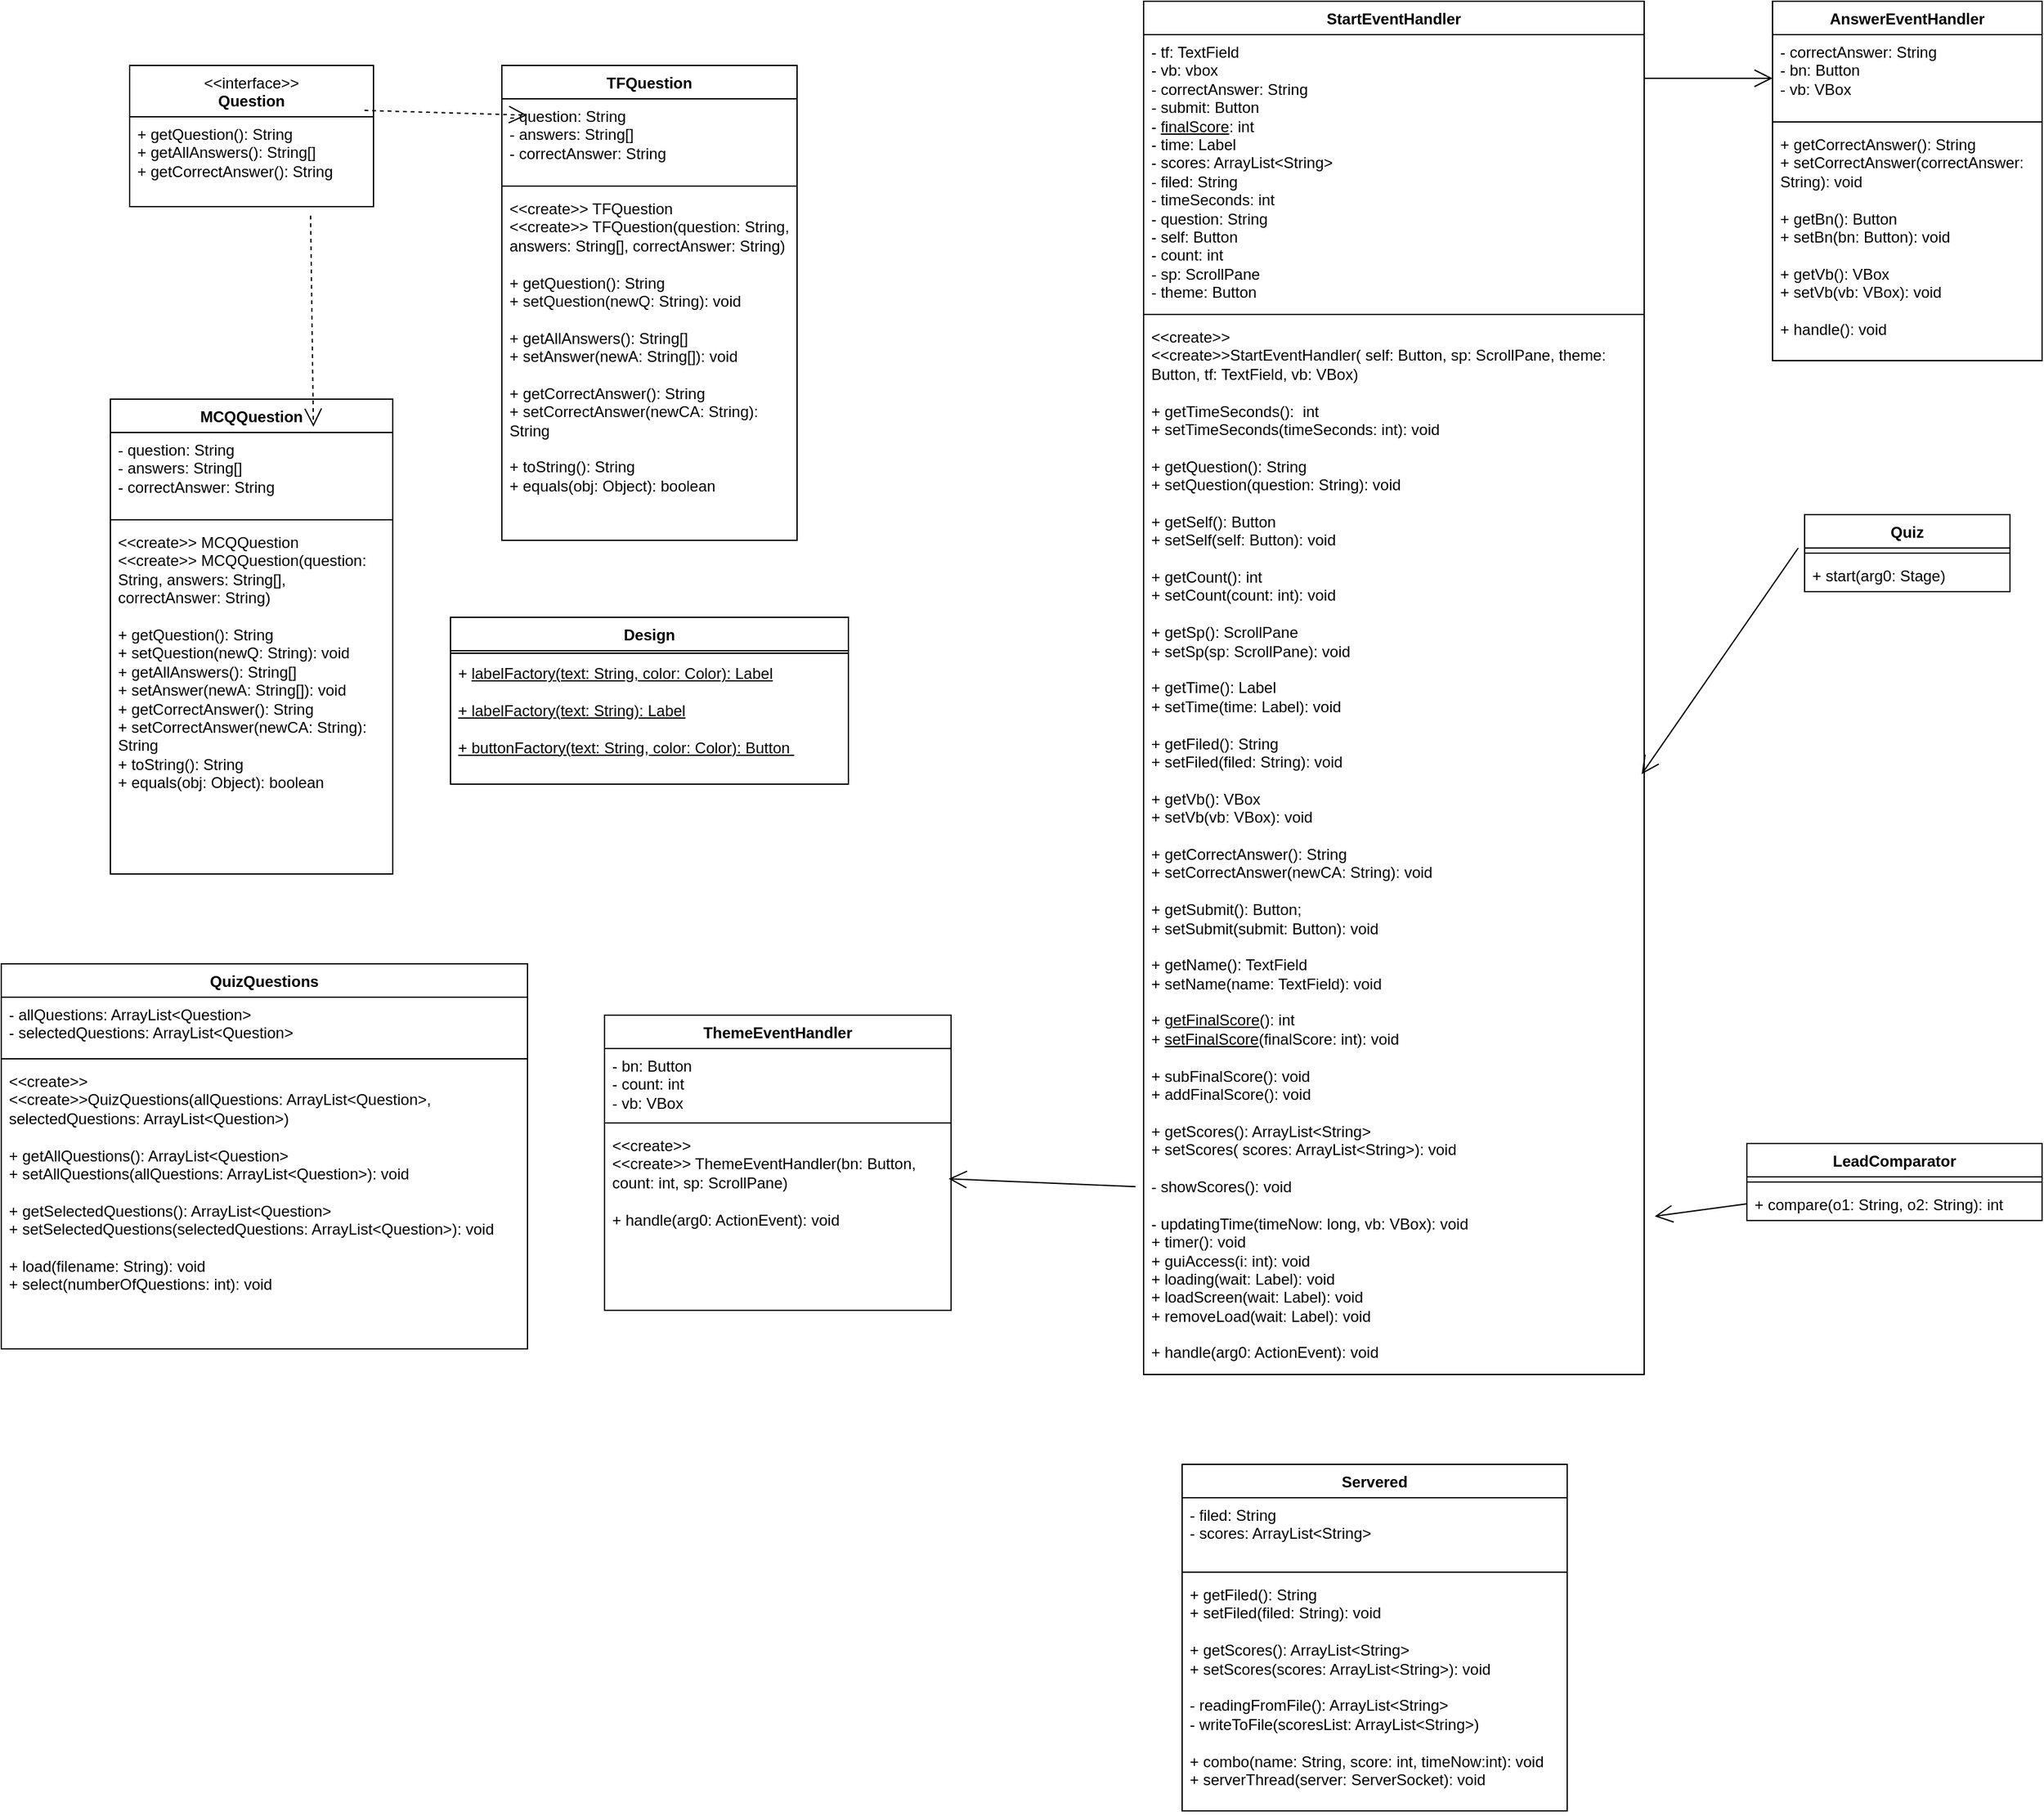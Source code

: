 <mxfile version="26.2.13" pages="2">
  <diagram id="z2S-jvWQMF_WWuArKDZR" name="Page-1">
    <mxGraphModel dx="2370" dy="1408" grid="1" gridSize="10" guides="1" tooltips="1" connect="1" arrows="1" fold="1" page="1" pageScale="1" pageWidth="850" pageHeight="1100" math="0" shadow="0">
      <root>
        <mxCell id="0" />
        <mxCell id="1" parent="0" />
        <mxCell id="svOz4ZfVZrn5yVj5O15P-2" value="&lt;span style=&quot;font-weight: normal;&quot;&gt;&amp;lt;&amp;lt;interface&amp;gt;&amp;gt;&lt;/span&gt;&lt;div&gt;Question&lt;/div&gt;" style="swimlane;fontStyle=1;align=center;verticalAlign=top;childLayout=stackLayout;horizontal=1;startSize=40;horizontalStack=0;resizeParent=1;resizeParentMax=0;resizeLast=0;collapsible=1;marginBottom=0;whiteSpace=wrap;html=1;" parent="1" vertex="1">
          <mxGeometry x="160" y="90" width="190" height="110" as="geometry" />
        </mxCell>
        <mxCell id="svOz4ZfVZrn5yVj5O15P-4" value="" style="line;strokeWidth=1;fillColor=none;align=left;verticalAlign=middle;spacingTop=-1;spacingLeft=3;spacingRight=3;rotatable=0;labelPosition=right;points=[];portConstraint=eastwest;strokeColor=inherit;" parent="svOz4ZfVZrn5yVj5O15P-2" vertex="1">
          <mxGeometry y="40" width="190" as="geometry" />
        </mxCell>
        <mxCell id="svOz4ZfVZrn5yVj5O15P-5" value="+ getQuestion(): String&lt;div&gt;+ getAllAnswers(): String[]&lt;/div&gt;&lt;div&gt;+ getCorrectAnswer(): String&lt;span style=&quot;white-space: pre;&quot;&gt;&#x9;&lt;/span&gt;&lt;/div&gt;" style="text;strokeColor=none;fillColor=none;align=left;verticalAlign=top;spacingLeft=4;spacingRight=4;overflow=hidden;rotatable=0;points=[[0,0.5],[1,0.5]];portConstraint=eastwest;whiteSpace=wrap;html=1;" parent="svOz4ZfVZrn5yVj5O15P-2" vertex="1">
          <mxGeometry y="40" width="190" height="70" as="geometry" />
        </mxCell>
        <mxCell id="svOz4ZfVZrn5yVj5O15P-7" value="MCQQuestion" style="swimlane;fontStyle=1;align=center;verticalAlign=top;childLayout=stackLayout;horizontal=1;startSize=26;horizontalStack=0;resizeParent=1;resizeParentMax=0;resizeLast=0;collapsible=1;marginBottom=0;whiteSpace=wrap;html=1;" parent="1" vertex="1">
          <mxGeometry x="145" y="350" width="220" height="370" as="geometry" />
        </mxCell>
        <mxCell id="svOz4ZfVZrn5yVj5O15P-8" value="- question: String&lt;div&gt;- answers: String[]&lt;/div&gt;&lt;div&gt;- correctAnswer: String&lt;/div&gt;" style="text;strokeColor=none;fillColor=none;align=left;verticalAlign=top;spacingLeft=4;spacingRight=4;overflow=hidden;rotatable=0;points=[[0,0.5],[1,0.5]];portConstraint=eastwest;whiteSpace=wrap;html=1;" parent="svOz4ZfVZrn5yVj5O15P-7" vertex="1">
          <mxGeometry y="26" width="220" height="64" as="geometry" />
        </mxCell>
        <mxCell id="svOz4ZfVZrn5yVj5O15P-9" value="" style="line;strokeWidth=1;fillColor=none;align=left;verticalAlign=middle;spacingTop=-1;spacingLeft=3;spacingRight=3;rotatable=0;labelPosition=right;points=[];portConstraint=eastwest;strokeColor=inherit;" parent="svOz4ZfVZrn5yVj5O15P-7" vertex="1">
          <mxGeometry y="90" width="220" height="8" as="geometry" />
        </mxCell>
        <mxCell id="svOz4ZfVZrn5yVj5O15P-10" value="&amp;lt;&amp;lt;create&amp;gt;&amp;gt; MCQQuestion&lt;div&gt;&lt;div&gt;&amp;lt;&amp;lt;create&amp;gt;&amp;gt; MCQQuestion(question: String, answers: String[], correctAnswer: String)&lt;/div&gt;&lt;div&gt;&lt;br&gt;&lt;/div&gt;&lt;div&gt;+ getQuestion(): String&lt;/div&gt;&lt;div&gt;+ setQuestion(newQ: String): void&lt;/div&gt;&lt;div&gt;+ getAllAnswers(): String[]&lt;/div&gt;&lt;div&gt;+ setAnswer(newA: String[]): void&lt;/div&gt;&lt;div&gt;+ getCorrectAnswer(): String&lt;/div&gt;&lt;div&gt;+ setCorrectAnswer(newCA: String): String&lt;/div&gt;&lt;div&gt;+ toString(): String&lt;/div&gt;&lt;div&gt;+ equals(obj: Object): boolean&lt;/div&gt;&lt;div&gt;&lt;br&gt;&lt;/div&gt;&lt;div&gt;&lt;br&gt;&lt;/div&gt;&lt;div&gt;&lt;br&gt;&lt;/div&gt;&lt;/div&gt;" style="text;strokeColor=none;fillColor=none;align=left;verticalAlign=top;spacingLeft=4;spacingRight=4;overflow=hidden;rotatable=0;points=[[0,0.5],[1,0.5]];portConstraint=eastwest;whiteSpace=wrap;html=1;" parent="svOz4ZfVZrn5yVj5O15P-7" vertex="1">
          <mxGeometry y="98" width="220" height="272" as="geometry" />
        </mxCell>
        <mxCell id="svOz4ZfVZrn5yVj5O15P-12" value="" style="endArrow=open;endSize=12;dashed=1;html=1;rounded=0;exitX=0.742;exitY=1.1;exitDx=0;exitDy=0;exitPerimeter=0;entryX=0.719;entryY=-0.071;entryDx=0;entryDy=0;entryPerimeter=0;" parent="1" source="svOz4ZfVZrn5yVj5O15P-5" target="svOz4ZfVZrn5yVj5O15P-8" edge="1">
          <mxGeometry x="0.24" y="-37" width="160" relative="1" as="geometry">
            <mxPoint x="170" y="278" as="sourcePoint" />
            <mxPoint x="243" y="190" as="targetPoint" />
            <Array as="points" />
            <mxPoint y="1" as="offset" />
          </mxGeometry>
        </mxCell>
        <mxCell id="svOz4ZfVZrn5yVj5O15P-13" value="TFQuestion" style="swimlane;fontStyle=1;align=center;verticalAlign=top;childLayout=stackLayout;horizontal=1;startSize=26;horizontalStack=0;resizeParent=1;resizeParentMax=0;resizeLast=0;collapsible=1;marginBottom=0;whiteSpace=wrap;html=1;" parent="1" vertex="1">
          <mxGeometry x="450" y="90" width="230" height="370" as="geometry" />
        </mxCell>
        <mxCell id="svOz4ZfVZrn5yVj5O15P-14" value="- question: String&lt;div&gt;- answers: String[]&lt;/div&gt;&lt;div&gt;- correctAnswer: String&lt;/div&gt;" style="text;strokeColor=none;fillColor=none;align=left;verticalAlign=top;spacingLeft=4;spacingRight=4;overflow=hidden;rotatable=0;points=[[0,0.5],[1,0.5]];portConstraint=eastwest;whiteSpace=wrap;html=1;" parent="svOz4ZfVZrn5yVj5O15P-13" vertex="1">
          <mxGeometry y="26" width="230" height="64" as="geometry" />
        </mxCell>
        <mxCell id="svOz4ZfVZrn5yVj5O15P-15" value="" style="line;strokeWidth=1;fillColor=none;align=left;verticalAlign=middle;spacingTop=-1;spacingLeft=3;spacingRight=3;rotatable=0;labelPosition=right;points=[];portConstraint=eastwest;strokeColor=inherit;" parent="svOz4ZfVZrn5yVj5O15P-13" vertex="1">
          <mxGeometry y="90" width="230" height="8" as="geometry" />
        </mxCell>
        <mxCell id="svOz4ZfVZrn5yVj5O15P-16" value="&amp;lt;&amp;lt;create&amp;gt;&amp;gt; TFQuestion&lt;div&gt;&lt;div&gt;&amp;lt;&amp;lt;create&amp;gt;&amp;gt; TFQuestion(question: String, answers: String[], correctAnswer: String)&lt;/div&gt;&lt;div&gt;&lt;br&gt;&lt;/div&gt;&lt;div&gt;+ getQuestion(): String&lt;/div&gt;&lt;div&gt;+ setQuestion(newQ: String): void&lt;/div&gt;&lt;div&gt;&lt;br&gt;&lt;/div&gt;&lt;div&gt;+ getAllAnswers(): String[]&lt;/div&gt;&lt;div&gt;+ setAnswer(newA: String[]): void&lt;/div&gt;&lt;div&gt;&amp;nbsp;&lt;/div&gt;&lt;div&gt;+ getCorrectAnswer(): String&lt;/div&gt;&lt;div&gt;+ setCorrectAnswer(newCA: String): String&lt;/div&gt;&lt;div&gt;&lt;br&gt;&lt;/div&gt;&lt;div&gt;+ toString(): String&lt;/div&gt;&lt;div&gt;+ equals(obj: Object): boolean&lt;/div&gt;&lt;div&gt;&lt;br&gt;&lt;/div&gt;&lt;div&gt;&lt;br&gt;&lt;/div&gt;&lt;div&gt;&lt;br&gt;&lt;/div&gt;&lt;/div&gt;" style="text;strokeColor=none;fillColor=none;align=left;verticalAlign=top;spacingLeft=4;spacingRight=4;overflow=hidden;rotatable=0;points=[[0,0.5],[1,0.5]];portConstraint=eastwest;whiteSpace=wrap;html=1;" parent="svOz4ZfVZrn5yVj5O15P-13" vertex="1">
          <mxGeometry y="98" width="230" height="272" as="geometry" />
        </mxCell>
        <mxCell id="svOz4ZfVZrn5yVj5O15P-18" value="QuizQuestions" style="swimlane;fontStyle=1;align=center;verticalAlign=top;childLayout=stackLayout;horizontal=1;startSize=26;horizontalStack=0;resizeParent=1;resizeParentMax=0;resizeLast=0;collapsible=1;marginBottom=0;whiteSpace=wrap;html=1;" parent="1" vertex="1">
          <mxGeometry x="60" y="790" width="410" height="300" as="geometry" />
        </mxCell>
        <mxCell id="svOz4ZfVZrn5yVj5O15P-19" value="- allQuestions: ArrayList&amp;lt;Question&amp;gt;&lt;div&gt;- selectedQuestions: ArrayList&amp;lt;Question&amp;gt;&lt;/div&gt;" style="text;strokeColor=none;fillColor=none;align=left;verticalAlign=top;spacingLeft=4;spacingRight=4;overflow=hidden;rotatable=0;points=[[0,0.5],[1,0.5]];portConstraint=eastwest;whiteSpace=wrap;html=1;" parent="svOz4ZfVZrn5yVj5O15P-18" vertex="1">
          <mxGeometry y="26" width="410" height="44" as="geometry" />
        </mxCell>
        <mxCell id="svOz4ZfVZrn5yVj5O15P-20" value="" style="line;strokeWidth=1;fillColor=none;align=left;verticalAlign=middle;spacingTop=-1;spacingLeft=3;spacingRight=3;rotatable=0;labelPosition=right;points=[];portConstraint=eastwest;strokeColor=inherit;" parent="svOz4ZfVZrn5yVj5O15P-18" vertex="1">
          <mxGeometry y="70" width="410" height="8" as="geometry" />
        </mxCell>
        <mxCell id="svOz4ZfVZrn5yVj5O15P-21" value="&amp;lt;&amp;lt;create&amp;gt;&amp;gt;&lt;div&gt;&amp;lt;&amp;lt;create&amp;gt;&amp;gt;QuizQuestions(allQuestions: ArrayList&amp;lt;Question&amp;gt;, selectedQuestions: ArrayList&amp;lt;Question&amp;gt;)&lt;/div&gt;&lt;div&gt;&lt;br&gt;&lt;/div&gt;&lt;div&gt;+ getAllQuestions(): ArrayList&amp;lt;Question&amp;gt;&lt;/div&gt;&lt;div&gt;+ setAllQuestions(allQuestions: ArrayList&amp;lt;Question&amp;gt;): void&lt;/div&gt;&lt;div&gt;&lt;br&gt;&lt;/div&gt;&lt;div&gt;&lt;div&gt;+ getSelectedQuestions(): ArrayList&amp;lt;Question&amp;gt;&lt;/div&gt;&lt;div&gt;+ setSelectedQuestions(selectedQuestions: ArrayList&amp;lt;Question&amp;gt;): void&lt;/div&gt;&lt;/div&gt;&lt;div&gt;&lt;br&gt;&lt;/div&gt;&lt;div&gt;+ load(filename: String): void&lt;/div&gt;&lt;div&gt;+ select(numberOfQuestions: int): void&lt;/div&gt;" style="text;strokeColor=none;fillColor=none;align=left;verticalAlign=top;spacingLeft=4;spacingRight=4;overflow=hidden;rotatable=0;points=[[0,0.5],[1,0.5]];portConstraint=eastwest;whiteSpace=wrap;html=1;" parent="svOz4ZfVZrn5yVj5O15P-18" vertex="1">
          <mxGeometry y="78" width="410" height="222" as="geometry" />
        </mxCell>
        <mxCell id="svOz4ZfVZrn5yVj5O15P-26" value="StartEventHandler" style="swimlane;fontStyle=1;align=center;verticalAlign=top;childLayout=stackLayout;horizontal=1;startSize=26;horizontalStack=0;resizeParent=1;resizeParentMax=0;resizeLast=0;collapsible=1;marginBottom=0;whiteSpace=wrap;html=1;" parent="1" vertex="1">
          <mxGeometry x="950" y="40" width="390" height="1070" as="geometry" />
        </mxCell>
        <mxCell id="svOz4ZfVZrn5yVj5O15P-27" value="- tf: TextField&lt;div&gt;- vb: vbox&lt;/div&gt;&lt;div&gt;- correctAnswer: String&lt;/div&gt;&lt;div&gt;- submit: Button&lt;/div&gt;&lt;div&gt;- &lt;u&gt;finalScore&lt;/u&gt;: int&lt;/div&gt;&lt;div&gt;&lt;span style=&quot;background-color: transparent; color: light-dark(rgb(0, 0, 0), rgb(255, 255, 255));&quot;&gt;- time: Label&lt;/span&gt;&lt;/div&gt;&lt;div&gt;&lt;span style=&quot;background-color: transparent; color: light-dark(rgb(0, 0, 0), rgb(255, 255, 255));&quot;&gt;- scores: ArrayList&amp;lt;String&amp;gt;&lt;/span&gt;&lt;/div&gt;&lt;div&gt;- filed: String&lt;/div&gt;&lt;div&gt;- timeSeconds: int&lt;/div&gt;&lt;div&gt;- question: String&lt;/div&gt;&lt;div&gt;- self: Button&lt;/div&gt;&lt;div&gt;- count: int&lt;/div&gt;&lt;div&gt;- sp: ScrollPane&lt;/div&gt;&lt;div&gt;- theme: Button&lt;/div&gt;&lt;div&gt;&lt;br&gt;&lt;/div&gt;&lt;div&gt;&lt;br&gt;&lt;/div&gt;" style="text;strokeColor=none;fillColor=none;align=left;verticalAlign=top;spacingLeft=4;spacingRight=4;overflow=hidden;rotatable=0;points=[[0,0.5],[1,0.5]];portConstraint=eastwest;whiteSpace=wrap;html=1;" parent="svOz4ZfVZrn5yVj5O15P-26" vertex="1">
          <mxGeometry y="26" width="390" height="214" as="geometry" />
        </mxCell>
        <mxCell id="svOz4ZfVZrn5yVj5O15P-28" value="" style="line;strokeWidth=1;fillColor=none;align=left;verticalAlign=middle;spacingTop=-1;spacingLeft=3;spacingRight=3;rotatable=0;labelPosition=right;points=[];portConstraint=eastwest;strokeColor=inherit;" parent="svOz4ZfVZrn5yVj5O15P-26" vertex="1">
          <mxGeometry y="240" width="390" height="8" as="geometry" />
        </mxCell>
        <mxCell id="svOz4ZfVZrn5yVj5O15P-29" value="&amp;lt;&amp;lt;create&amp;gt;&amp;gt;&lt;div&gt;&amp;lt;&amp;lt;create&amp;gt;&amp;gt;StartEventHandler( self: Button, sp: ScrollPane, theme: Button, tf: TextField, vb: VBox)&lt;/div&gt;&lt;div&gt;&lt;br&gt;&lt;/div&gt;&lt;div&gt;&lt;div&gt;+ getTimeSeconds():&amp;nbsp; int&lt;/div&gt;&lt;div&gt;+ setTimeSeconds(timeSeconds: int): void&lt;/div&gt;&lt;/div&gt;&lt;div&gt;&lt;br&gt;&lt;/div&gt;&lt;div&gt;&lt;div&gt;+ getQuestion(): String&lt;/div&gt;&lt;div&gt;+ setQuestion(question: String): void&lt;/div&gt;&lt;/div&gt;&lt;div&gt;&lt;br&gt;&lt;/div&gt;&lt;div&gt;&lt;div&gt;+ getSelf(): Button&lt;/div&gt;&lt;div&gt;+ setSelf(self: Button): void&lt;/div&gt;&lt;/div&gt;&lt;div&gt;&lt;br&gt;&lt;/div&gt;&lt;div&gt;&lt;div&gt;+ getCount(): int&lt;/div&gt;&lt;div&gt;+ setCount(count: int): void&lt;/div&gt;&lt;/div&gt;&lt;div&gt;&lt;br&gt;&lt;/div&gt;&lt;div&gt;&lt;div&gt;+ getSp(): ScrollPane&lt;/div&gt;&lt;div&gt;+ setSp(sp: ScrollPane): void&lt;/div&gt;&lt;/div&gt;&lt;div&gt;&lt;br&gt;&lt;/div&gt;&lt;div&gt;&lt;div&gt;+ getTime(): Label&lt;/div&gt;&lt;div&gt;+ setTime(time: Label): void&lt;/div&gt;&lt;/div&gt;&lt;div&gt;&lt;br&gt;&lt;/div&gt;&lt;div&gt;+ getFiled(): String&lt;/div&gt;&lt;div&gt;+ setFiled(filed: String): void&lt;/div&gt;&lt;div&gt;&lt;br&gt;&lt;/div&gt;&lt;div&gt;+ getVb(): VBox&lt;/div&gt;&lt;div&gt;+ setVb(vb: VBox): void&lt;/div&gt;&lt;div&gt;&lt;br&gt;&lt;/div&gt;&lt;div&gt;&lt;div&gt;+ getCorrectAnswer(): String&lt;/div&gt;&lt;div&gt;+ setCorrectAnswer(newCA: String): void&lt;/div&gt;&lt;div&gt;&amp;nbsp;&lt;/div&gt;&lt;div&gt;+ getSubmit(): Button;&lt;/div&gt;&lt;div&gt;+ setSubmit(submit: Button): void&lt;/div&gt;&lt;/div&gt;&lt;div&gt;&lt;br&gt;&lt;/div&gt;&lt;div&gt;&lt;div&gt;+ getName(): TextField&lt;/div&gt;&lt;div&gt;+ setName(name: TextField): void&lt;/div&gt;&lt;/div&gt;&lt;div&gt;&lt;br&gt;&lt;/div&gt;&lt;div&gt;&lt;div&gt;+&amp;nbsp;&lt;u&gt;getFinalScore&lt;/u&gt;(): int&lt;/div&gt;&lt;div&gt;+&amp;nbsp;&lt;u&gt;setFinalScore&lt;/u&gt;(finalScore: int): void&lt;/div&gt;&lt;div&gt;&lt;br&gt;&lt;/div&gt;&lt;div&gt;+ subFinalScore(): void&lt;/div&gt;&lt;div&gt;+ addFinalScore(): void&lt;/div&gt;&lt;div&gt;&lt;br&gt;&lt;/div&gt;&lt;div&gt;+ getScores(): ArrayList&amp;lt;String&amp;gt;&lt;/div&gt;&lt;div&gt;+ setScores( scores: ArrayList&amp;lt;String&amp;gt;): void&lt;/div&gt;&lt;/div&gt;&lt;div&gt;&lt;br&gt;&lt;/div&gt;&lt;div&gt;&lt;span style=&quot;background-color: transparent; color: light-dark(rgb(0, 0, 0), rgb(255, 255, 255));&quot;&gt;- showScores(): void&lt;/span&gt;&lt;/div&gt;&lt;div&gt;&lt;br&gt;&lt;/div&gt;&lt;div&gt;- updatingTime(timeNow: long, vb: VBox): void&lt;/div&gt;&lt;div&gt;+ timer(): void&lt;/div&gt;&lt;div&gt;+ guiAccess(i: int): void&lt;/div&gt;&lt;div&gt;+ loading(wait: Label): void&lt;/div&gt;&lt;div&gt;+ loadScreen(wait: Label): void&lt;/div&gt;&lt;div&gt;+ removeLoad(wait: Label): void&lt;/div&gt;&lt;div&gt;&lt;br&gt;&lt;/div&gt;&lt;div&gt;+ handle(arg0: ActionEvent): void&lt;/div&gt;" style="text;strokeColor=none;fillColor=none;align=left;verticalAlign=top;spacingLeft=4;spacingRight=4;overflow=hidden;rotatable=0;points=[[0,0.5],[1,0.5]];portConstraint=eastwest;whiteSpace=wrap;html=1;" parent="svOz4ZfVZrn5yVj5O15P-26" vertex="1">
          <mxGeometry y="248" width="390" height="822" as="geometry" />
        </mxCell>
        <mxCell id="nAi_-VdUw_5P9gJJ4PLE-1" value="AnswerEventHandler" style="swimlane;fontStyle=1;align=center;verticalAlign=top;childLayout=stackLayout;horizontal=1;startSize=26;horizontalStack=0;resizeParent=1;resizeParentMax=0;resizeLast=0;collapsible=1;marginBottom=0;whiteSpace=wrap;html=1;" parent="1" vertex="1">
          <mxGeometry x="1440" y="40" width="210" height="280" as="geometry" />
        </mxCell>
        <mxCell id="nAi_-VdUw_5P9gJJ4PLE-2" value="- correctAnswer: String&lt;div&gt;- bn: Button&lt;/div&gt;&lt;div&gt;- vb: VBox&lt;/div&gt;" style="text;strokeColor=none;fillColor=none;align=left;verticalAlign=top;spacingLeft=4;spacingRight=4;overflow=hidden;rotatable=0;points=[[0,0.5],[1,0.5]];portConstraint=eastwest;whiteSpace=wrap;html=1;" parent="nAi_-VdUw_5P9gJJ4PLE-1" vertex="1">
          <mxGeometry y="26" width="210" height="64" as="geometry" />
        </mxCell>
        <mxCell id="nAi_-VdUw_5P9gJJ4PLE-3" value="" style="line;strokeWidth=1;fillColor=none;align=left;verticalAlign=middle;spacingTop=-1;spacingLeft=3;spacingRight=3;rotatable=0;labelPosition=right;points=[];portConstraint=eastwest;strokeColor=inherit;" parent="nAi_-VdUw_5P9gJJ4PLE-1" vertex="1">
          <mxGeometry y="90" width="210" height="8" as="geometry" />
        </mxCell>
        <mxCell id="nAi_-VdUw_5P9gJJ4PLE-4" value="&lt;div&gt;+ getCorrectAnswer(): String&lt;/div&gt;&lt;div&gt;+ setCorrectAnswer(correctAnswer: String): void&lt;/div&gt;&lt;div&gt;&lt;br&gt;&lt;/div&gt;&lt;div&gt;+ getBn(): Button&lt;/div&gt;&lt;div&gt;+ setBn(bn: Button): void&lt;/div&gt;&lt;div&gt;&lt;br&gt;&lt;/div&gt;&lt;div&gt;+ getVb(): VBox&lt;/div&gt;&lt;div&gt;+ setVb(vb: VBox): void&lt;/div&gt;&lt;div&gt;&lt;br&gt;&lt;/div&gt;&lt;div&gt;+ handle(): void&lt;/div&gt;&lt;div&gt;&lt;br&gt;&lt;/div&gt;&lt;div&gt;&lt;br&gt;&lt;/div&gt;" style="text;strokeColor=none;fillColor=none;align=left;verticalAlign=top;spacingLeft=4;spacingRight=4;overflow=hidden;rotatable=0;points=[[0,0.5],[1,0.5]];portConstraint=eastwest;whiteSpace=wrap;html=1;" parent="nAi_-VdUw_5P9gJJ4PLE-1" vertex="1">
          <mxGeometry y="98" width="210" height="182" as="geometry" />
        </mxCell>
        <mxCell id="nAi_-VdUw_5P9gJJ4PLE-5" value="Design" style="swimlane;fontStyle=1;align=center;verticalAlign=top;childLayout=stackLayout;horizontal=1;startSize=26;horizontalStack=0;resizeParent=1;resizeParentMax=0;resizeLast=0;collapsible=1;marginBottom=0;whiteSpace=wrap;html=1;" parent="1" vertex="1">
          <mxGeometry x="410" y="520" width="310" height="130" as="geometry" />
        </mxCell>
        <mxCell id="nAi_-VdUw_5P9gJJ4PLE-7" value="" style="line;strokeWidth=1;fillColor=none;align=left;verticalAlign=middle;spacingTop=-1;spacingLeft=3;spacingRight=3;rotatable=0;labelPosition=right;points=[];portConstraint=eastwest;strokeColor=inherit;" parent="nAi_-VdUw_5P9gJJ4PLE-5" vertex="1">
          <mxGeometry y="26" width="310" height="4" as="geometry" />
        </mxCell>
        <mxCell id="nAi_-VdUw_5P9gJJ4PLE-8" value="+ &lt;u&gt;labelFactory(text: String, color: Color): Label&lt;/u&gt;&lt;div&gt;&lt;u&gt;&lt;br&gt;&lt;/u&gt;&lt;div&gt;&lt;u style=&quot;background-color: transparent; color: light-dark(rgb(0, 0, 0), rgb(255, 255, 255));&quot;&gt;+ labelFactory(text: String): Label&lt;/u&gt;&lt;/div&gt;&lt;div&gt;&lt;u style=&quot;background-color: transparent; color: light-dark(rgb(0, 0, 0), rgb(255, 255, 255));&quot;&gt;&lt;br&gt;&lt;/u&gt;&lt;/div&gt;&lt;div&gt;&lt;u style=&quot;background-color: transparent; color: light-dark(rgb(0, 0, 0), rgb(255, 255, 255));&quot;&gt;+ buttonFactory(text: String, color: Color): Button&amp;nbsp;&lt;/u&gt;&lt;/div&gt;&lt;/div&gt;" style="text;strokeColor=none;fillColor=none;align=left;verticalAlign=top;spacingLeft=4;spacingRight=4;overflow=hidden;rotatable=0;points=[[0,0.5],[1,0.5]];portConstraint=eastwest;whiteSpace=wrap;html=1;" parent="nAi_-VdUw_5P9gJJ4PLE-5" vertex="1">
          <mxGeometry y="30" width="310" height="100" as="geometry" />
        </mxCell>
        <mxCell id="nAi_-VdUw_5P9gJJ4PLE-9" value="Quiz" style="swimlane;fontStyle=1;align=center;verticalAlign=top;childLayout=stackLayout;horizontal=1;startSize=26;horizontalStack=0;resizeParent=1;resizeParentMax=0;resizeLast=0;collapsible=1;marginBottom=0;whiteSpace=wrap;html=1;" parent="1" vertex="1">
          <mxGeometry x="1465" y="440" width="160" height="60" as="geometry" />
        </mxCell>
        <mxCell id="nAi_-VdUw_5P9gJJ4PLE-11" value="" style="line;strokeWidth=1;fillColor=none;align=left;verticalAlign=middle;spacingTop=-1;spacingLeft=3;spacingRight=3;rotatable=0;labelPosition=right;points=[];portConstraint=eastwest;strokeColor=inherit;" parent="nAi_-VdUw_5P9gJJ4PLE-9" vertex="1">
          <mxGeometry y="26" width="160" height="8" as="geometry" />
        </mxCell>
        <mxCell id="nAi_-VdUw_5P9gJJ4PLE-12" value="+ start(arg0: Stage)" style="text;strokeColor=none;fillColor=none;align=left;verticalAlign=top;spacingLeft=4;spacingRight=4;overflow=hidden;rotatable=0;points=[[0,0.5],[1,0.5]];portConstraint=eastwest;whiteSpace=wrap;html=1;" parent="nAi_-VdUw_5P9gJJ4PLE-9" vertex="1">
          <mxGeometry y="34" width="160" height="26" as="geometry" />
        </mxCell>
        <mxCell id="nAi_-VdUw_5P9gJJ4PLE-13" value="" style="endArrow=open;endFill=1;endSize=12;html=1;rounded=0;" parent="1" edge="1">
          <mxGeometry width="160" relative="1" as="geometry">
            <mxPoint x="1340" y="100" as="sourcePoint" />
            <mxPoint x="1440" y="100" as="targetPoint" />
          </mxGeometry>
        </mxCell>
        <mxCell id="nAi_-VdUw_5P9gJJ4PLE-15" value="" style="endArrow=open;endFill=1;endSize=12;html=1;rounded=0;entryX=0.995;entryY=0.431;entryDx=0;entryDy=0;entryPerimeter=0;" parent="1" target="svOz4ZfVZrn5yVj5O15P-29" edge="1">
          <mxGeometry width="160" relative="1" as="geometry">
            <mxPoint x="1460" y="466" as="sourcePoint" />
            <mxPoint x="1460" y="469.41" as="targetPoint" />
          </mxGeometry>
        </mxCell>
        <mxCell id="QlgJUjxaYM2KG00GvOW5-2" value="ThemeEventHandler" style="swimlane;fontStyle=1;align=center;verticalAlign=top;childLayout=stackLayout;horizontal=1;startSize=26;horizontalStack=0;resizeParent=1;resizeParentMax=0;resizeLast=0;collapsible=1;marginBottom=0;whiteSpace=wrap;html=1;" parent="1" vertex="1">
          <mxGeometry x="530" y="830" width="270" height="230" as="geometry" />
        </mxCell>
        <mxCell id="QlgJUjxaYM2KG00GvOW5-3" value="- bn: Button&lt;div&gt;- count: int&lt;/div&gt;&lt;div&gt;- vb: VBox&lt;/div&gt;" style="text;strokeColor=none;fillColor=none;align=left;verticalAlign=top;spacingLeft=4;spacingRight=4;overflow=hidden;rotatable=0;points=[[0,0.5],[1,0.5]];portConstraint=eastwest;whiteSpace=wrap;html=1;" parent="QlgJUjxaYM2KG00GvOW5-2" vertex="1">
          <mxGeometry y="26" width="270" height="54" as="geometry" />
        </mxCell>
        <mxCell id="QlgJUjxaYM2KG00GvOW5-4" value="" style="line;strokeWidth=1;fillColor=none;align=left;verticalAlign=middle;spacingTop=-1;spacingLeft=3;spacingRight=3;rotatable=0;labelPosition=right;points=[];portConstraint=eastwest;strokeColor=inherit;" parent="QlgJUjxaYM2KG00GvOW5-2" vertex="1">
          <mxGeometry y="80" width="270" height="8" as="geometry" />
        </mxCell>
        <mxCell id="QlgJUjxaYM2KG00GvOW5-5" value="&amp;lt;&amp;lt;create&amp;gt;&amp;gt;&lt;div&gt;&amp;lt;&amp;lt;create&amp;gt;&amp;gt; ThemeEventHandler(bn: Button, count: int, sp: ScrollPane)&lt;/div&gt;&lt;div&gt;&lt;br&gt;&lt;/div&gt;&lt;div&gt;+ handle(arg0: ActionEvent): void&lt;/div&gt;&lt;div&gt;&lt;br&gt;&lt;/div&gt;" style="text;strokeColor=none;fillColor=none;align=left;verticalAlign=top;spacingLeft=4;spacingRight=4;overflow=hidden;rotatable=0;points=[[0,0.5],[1,0.5]];portConstraint=eastwest;whiteSpace=wrap;html=1;" parent="QlgJUjxaYM2KG00GvOW5-2" vertex="1">
          <mxGeometry y="88" width="270" height="142" as="geometry" />
        </mxCell>
        <mxCell id="svOz4ZfVZrn5yVj5O15P-17" value="" style="endArrow=open;endSize=12;dashed=1;html=1;rounded=0;entryX=0.085;entryY=0.199;entryDx=0;entryDy=0;exitX=0.963;exitY=-0.071;exitDx=0;exitDy=0;exitPerimeter=0;entryPerimeter=0;" parent="1" source="svOz4ZfVZrn5yVj5O15P-5" target="svOz4ZfVZrn5yVj5O15P-14" edge="1">
          <mxGeometry x="0.24" y="-37" width="160" relative="1" as="geometry">
            <mxPoint x="400" y="170" as="sourcePoint" />
            <mxPoint x="350" y="120" as="targetPoint" />
            <Array as="points" />
            <mxPoint y="1" as="offset" />
          </mxGeometry>
        </mxCell>
        <mxCell id="QlgJUjxaYM2KG00GvOW5-7" value="LeadComparator" style="swimlane;fontStyle=1;align=center;verticalAlign=top;childLayout=stackLayout;horizontal=1;startSize=26;horizontalStack=0;resizeParent=1;resizeParentMax=0;resizeLast=0;collapsible=1;marginBottom=0;whiteSpace=wrap;html=1;" parent="1" vertex="1">
          <mxGeometry x="1420" y="930" width="230" height="60" as="geometry" />
        </mxCell>
        <mxCell id="QlgJUjxaYM2KG00GvOW5-9" value="" style="line;strokeWidth=1;fillColor=none;align=left;verticalAlign=middle;spacingTop=-1;spacingLeft=3;spacingRight=3;rotatable=0;labelPosition=right;points=[];portConstraint=eastwest;strokeColor=inherit;" parent="QlgJUjxaYM2KG00GvOW5-7" vertex="1">
          <mxGeometry y="26" width="230" height="8" as="geometry" />
        </mxCell>
        <mxCell id="QlgJUjxaYM2KG00GvOW5-10" value="+ compare(o1: String, o2: String): int" style="text;strokeColor=none;fillColor=none;align=left;verticalAlign=top;spacingLeft=4;spacingRight=4;overflow=hidden;rotatable=0;points=[[0,0.5],[1,0.5]];portConstraint=eastwest;whiteSpace=wrap;html=1;" parent="QlgJUjxaYM2KG00GvOW5-7" vertex="1">
          <mxGeometry y="34" width="230" height="26" as="geometry" />
        </mxCell>
        <mxCell id="Ai8UTIVlpPM4AC2cmnae-1" value="Servered" style="swimlane;fontStyle=1;align=center;verticalAlign=top;childLayout=stackLayout;horizontal=1;startSize=26;horizontalStack=0;resizeParent=1;resizeParentMax=0;resizeLast=0;collapsible=1;marginBottom=0;whiteSpace=wrap;html=1;" vertex="1" parent="1">
          <mxGeometry x="980" y="1180" width="300" height="270" as="geometry" />
        </mxCell>
        <mxCell id="Ai8UTIVlpPM4AC2cmnae-2" value="- filed: String&lt;div&gt;- scores: ArrayList&amp;lt;String&amp;gt;&lt;/div&gt;" style="text;strokeColor=none;fillColor=none;align=left;verticalAlign=top;spacingLeft=4;spacingRight=4;overflow=hidden;rotatable=0;points=[[0,0.5],[1,0.5]];portConstraint=eastwest;whiteSpace=wrap;html=1;" vertex="1" parent="Ai8UTIVlpPM4AC2cmnae-1">
          <mxGeometry y="26" width="300" height="54" as="geometry" />
        </mxCell>
        <mxCell id="Ai8UTIVlpPM4AC2cmnae-3" value="" style="line;strokeWidth=1;fillColor=none;align=left;verticalAlign=middle;spacingTop=-1;spacingLeft=3;spacingRight=3;rotatable=0;labelPosition=right;points=[];portConstraint=eastwest;strokeColor=inherit;" vertex="1" parent="Ai8UTIVlpPM4AC2cmnae-1">
          <mxGeometry y="80" width="300" height="8" as="geometry" />
        </mxCell>
        <mxCell id="Ai8UTIVlpPM4AC2cmnae-4" value="+ getFiled(): String&lt;div&gt;+ setFiled(filed: String): void&lt;/div&gt;&lt;div&gt;&lt;br&gt;&lt;/div&gt;&lt;div&gt;+ getScores(): ArrayList&amp;lt;String&amp;gt;&lt;/div&gt;&lt;div&gt;+ setScores(scores: ArrayList&amp;lt;String&amp;gt;): void&lt;/div&gt;&lt;div&gt;&lt;br&gt;&lt;/div&gt;&lt;div&gt;&lt;div&gt;- readingFromFile(): ArrayList&amp;lt;String&amp;gt;&lt;/div&gt;&lt;/div&gt;&lt;div&gt;&lt;div&gt;&lt;span style=&quot;background-color: transparent; color: light-dark(rgb(0, 0, 0), rgb(255, 255, 255));&quot;&gt;- writeToFile(scoresList: ArrayList&amp;lt;String&amp;gt;)&lt;/span&gt;&lt;/div&gt;&lt;/div&gt;&lt;div&gt;&lt;span style=&quot;background-color: transparent; color: light-dark(rgb(0, 0, 0), rgb(255, 255, 255));&quot;&gt;&lt;br&gt;&lt;/span&gt;&lt;/div&gt;&lt;div&gt;+ combo(name: String, score: int, timeNow:int): void&lt;/div&gt;&lt;div&gt;+ serverThread(server: ServerSocket): void&lt;/div&gt;&lt;div&gt;&lt;span style=&quot;background-color: transparent; color: light-dark(rgb(0, 0, 0), rgb(255, 255, 255));&quot;&gt;&lt;br&gt;&lt;/span&gt;&lt;/div&gt;&lt;div&gt;&lt;br&gt;&lt;/div&gt;&lt;div&gt;&lt;br&gt;&lt;/div&gt;&lt;div&gt;&lt;br&gt;&lt;/div&gt;" style="text;strokeColor=none;fillColor=none;align=left;verticalAlign=top;spacingLeft=4;spacingRight=4;overflow=hidden;rotatable=0;points=[[0,0.5],[1,0.5]];portConstraint=eastwest;whiteSpace=wrap;html=1;" vertex="1" parent="Ai8UTIVlpPM4AC2cmnae-1">
          <mxGeometry y="88" width="300" height="182" as="geometry" />
        </mxCell>
        <mxCell id="Ai8UTIVlpPM4AC2cmnae-6" value="" style="endArrow=open;endFill=1;endSize=12;html=1;rounded=0;entryX=1.021;entryY=0.85;entryDx=0;entryDy=0;entryPerimeter=0;exitX=0;exitY=0.5;exitDx=0;exitDy=0;" edge="1" parent="1" source="QlgJUjxaYM2KG00GvOW5-10" target="svOz4ZfVZrn5yVj5O15P-29">
          <mxGeometry width="160" relative="1" as="geometry">
            <mxPoint x="1432" y="910" as="sourcePoint" />
            <mxPoint x="1310" y="1082" as="targetPoint" />
          </mxGeometry>
        </mxCell>
        <mxCell id="Ai8UTIVlpPM4AC2cmnae-8" value="" style="endArrow=open;endFill=1;endSize=12;html=1;rounded=0;entryX=0.993;entryY=0.278;entryDx=0;entryDy=0;entryPerimeter=0;exitX=-0.016;exitY=0.822;exitDx=0;exitDy=0;exitPerimeter=0;" edge="1" parent="1" source="svOz4ZfVZrn5yVj5O15P-29" target="QlgJUjxaYM2KG00GvOW5-5">
          <mxGeometry width="160" relative="1" as="geometry">
            <mxPoint x="922" y="810" as="sourcePoint" />
            <mxPoint x="800" y="982" as="targetPoint" />
          </mxGeometry>
        </mxCell>
      </root>
    </mxGraphModel>
  </diagram>
  <diagram id="-LQ4Dhlk7HqDR43KIq1Y" name="Page-2">
    <mxGraphModel grid="1" page="1" gridSize="10" guides="1" tooltips="1" connect="1" arrows="1" fold="1" pageScale="1" pageWidth="850" pageHeight="1100" math="0" shadow="0">
      <root>
        <mxCell id="0" />
        <mxCell id="1" parent="0" />
      </root>
    </mxGraphModel>
  </diagram>
</mxfile>
